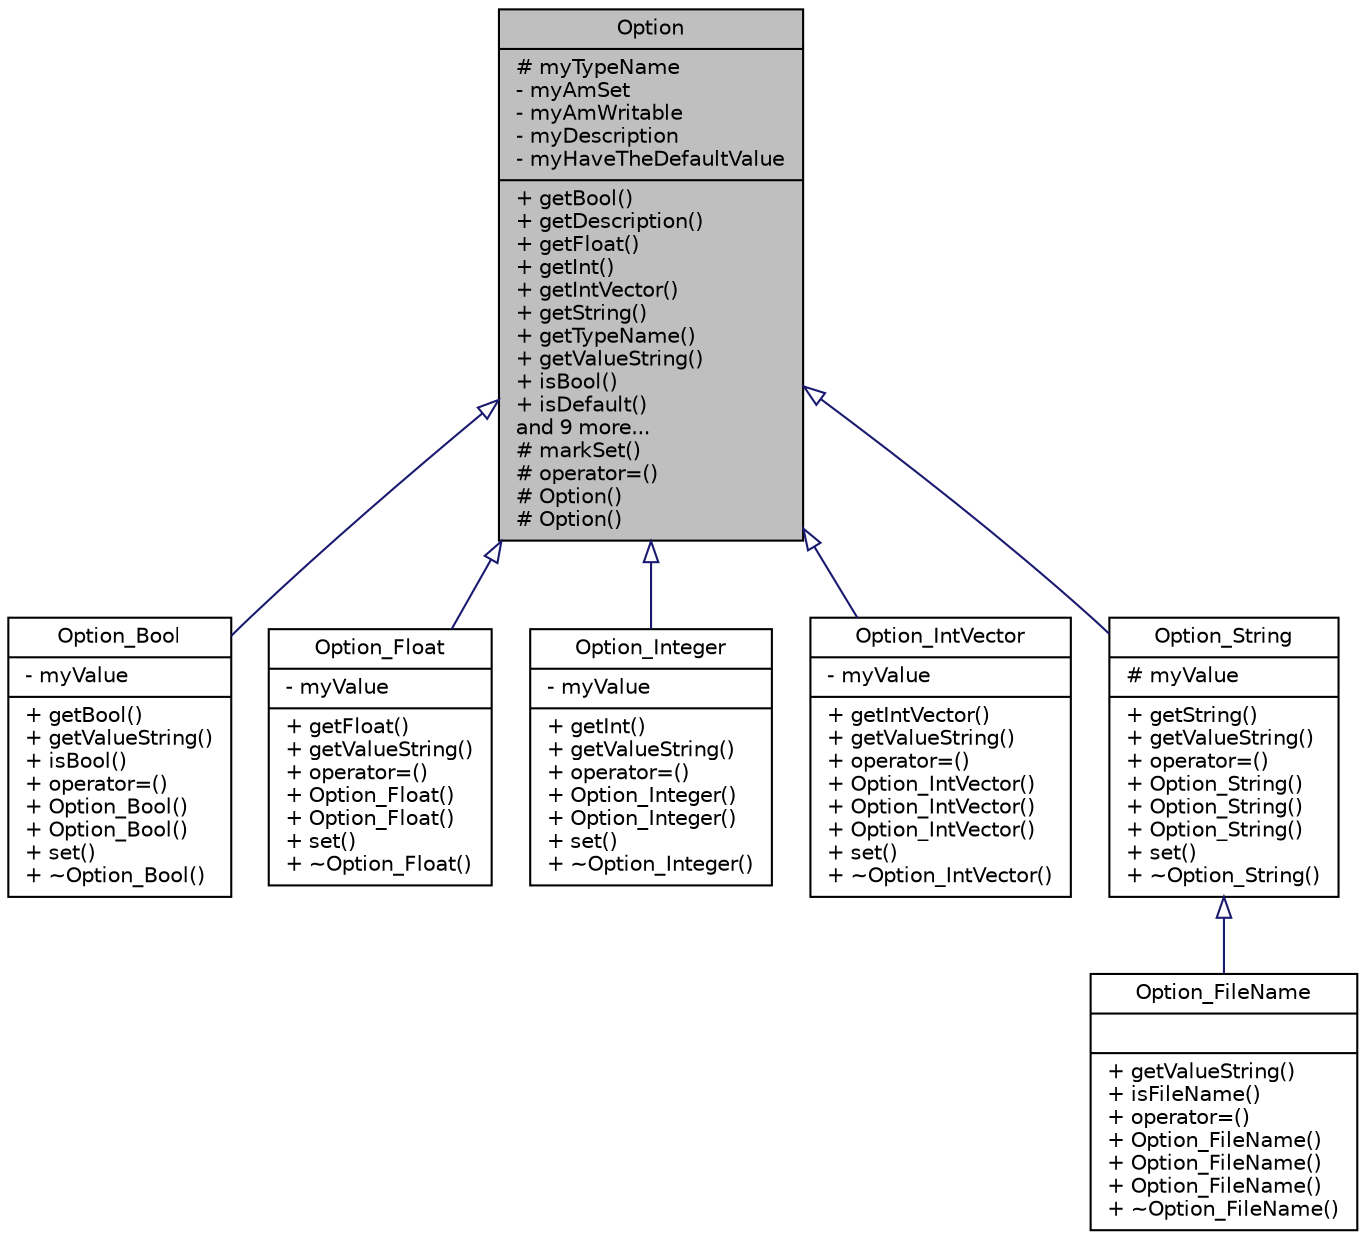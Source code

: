 digraph "Option"
{
  edge [fontname="Helvetica",fontsize="10",labelfontname="Helvetica",labelfontsize="10"];
  node [fontname="Helvetica",fontsize="10",shape=record];
  Node0 [label="{Option\n|# myTypeName\l- myAmSet\l- myAmWritable\l- myDescription\l- myHaveTheDefaultValue\l|+ getBool()\l+ getDescription()\l+ getFloat()\l+ getInt()\l+ getIntVector()\l+ getString()\l+ getTypeName()\l+ getValueString()\l+ isBool()\l+ isDefault()\land 9 more...\l# markSet()\l# operator=()\l# Option()\l# Option()\l}",height=0.2,width=0.4,color="black", fillcolor="grey75", style="filled", fontcolor="black"];
  Node0 -> Node1 [dir="back",color="midnightblue",fontsize="10",style="solid",arrowtail="onormal",fontname="Helvetica"];
  Node1 [label="{Option_Bool\n|- myValue\l|+ getBool()\l+ getValueString()\l+ isBool()\l+ operator=()\l+ Option_Bool()\l+ Option_Bool()\l+ set()\l+ ~Option_Bool()\l}",height=0.2,width=0.4,color="black", fillcolor="white", style="filled",URL="$dc/dc4/class_option___bool.html"];
  Node0 -> Node2 [dir="back",color="midnightblue",fontsize="10",style="solid",arrowtail="onormal",fontname="Helvetica"];
  Node2 [label="{Option_Float\n|- myValue\l|+ getFloat()\l+ getValueString()\l+ operator=()\l+ Option_Float()\l+ Option_Float()\l+ set()\l+ ~Option_Float()\l}",height=0.2,width=0.4,color="black", fillcolor="white", style="filled",URL="$d5/d89/class_option___float.html"];
  Node0 -> Node3 [dir="back",color="midnightblue",fontsize="10",style="solid",arrowtail="onormal",fontname="Helvetica"];
  Node3 [label="{Option_Integer\n|- myValue\l|+ getInt()\l+ getValueString()\l+ operator=()\l+ Option_Integer()\l+ Option_Integer()\l+ set()\l+ ~Option_Integer()\l}",height=0.2,width=0.4,color="black", fillcolor="white", style="filled",URL="$da/d48/class_option___integer.html",tooltip="An integer-option. "];
  Node0 -> Node4 [dir="back",color="midnightblue",fontsize="10",style="solid",arrowtail="onormal",fontname="Helvetica"];
  Node4 [label="{Option_IntVector\n|- myValue\l|+ getIntVector()\l+ getValueString()\l+ operator=()\l+ Option_IntVector()\l+ Option_IntVector()\l+ Option_IntVector()\l+ set()\l+ ~Option_IntVector()\l}",height=0.2,width=0.4,color="black", fillcolor="white", style="filled",URL="$de/db3/class_option___int_vector.html"];
  Node0 -> Node5 [dir="back",color="midnightblue",fontsize="10",style="solid",arrowtail="onormal",fontname="Helvetica"];
  Node5 [label="{Option_String\n|# myValue\l|+ getString()\l+ getValueString()\l+ operator=()\l+ Option_String()\l+ Option_String()\l+ Option_String()\l+ set()\l+ ~Option_String()\l}",height=0.2,width=0.4,color="black", fillcolor="white", style="filled",URL="$d9/d35/class_option___string.html"];
  Node5 -> Node6 [dir="back",color="midnightblue",fontsize="10",style="solid",arrowtail="onormal",fontname="Helvetica"];
  Node6 [label="{Option_FileName\n||+ getValueString()\l+ isFileName()\l+ operator=()\l+ Option_FileName()\l+ Option_FileName()\l+ Option_FileName()\l+ ~Option_FileName()\l}",height=0.2,width=0.4,color="black", fillcolor="white", style="filled",URL="$d4/d14/class_option___file_name.html"];
}
